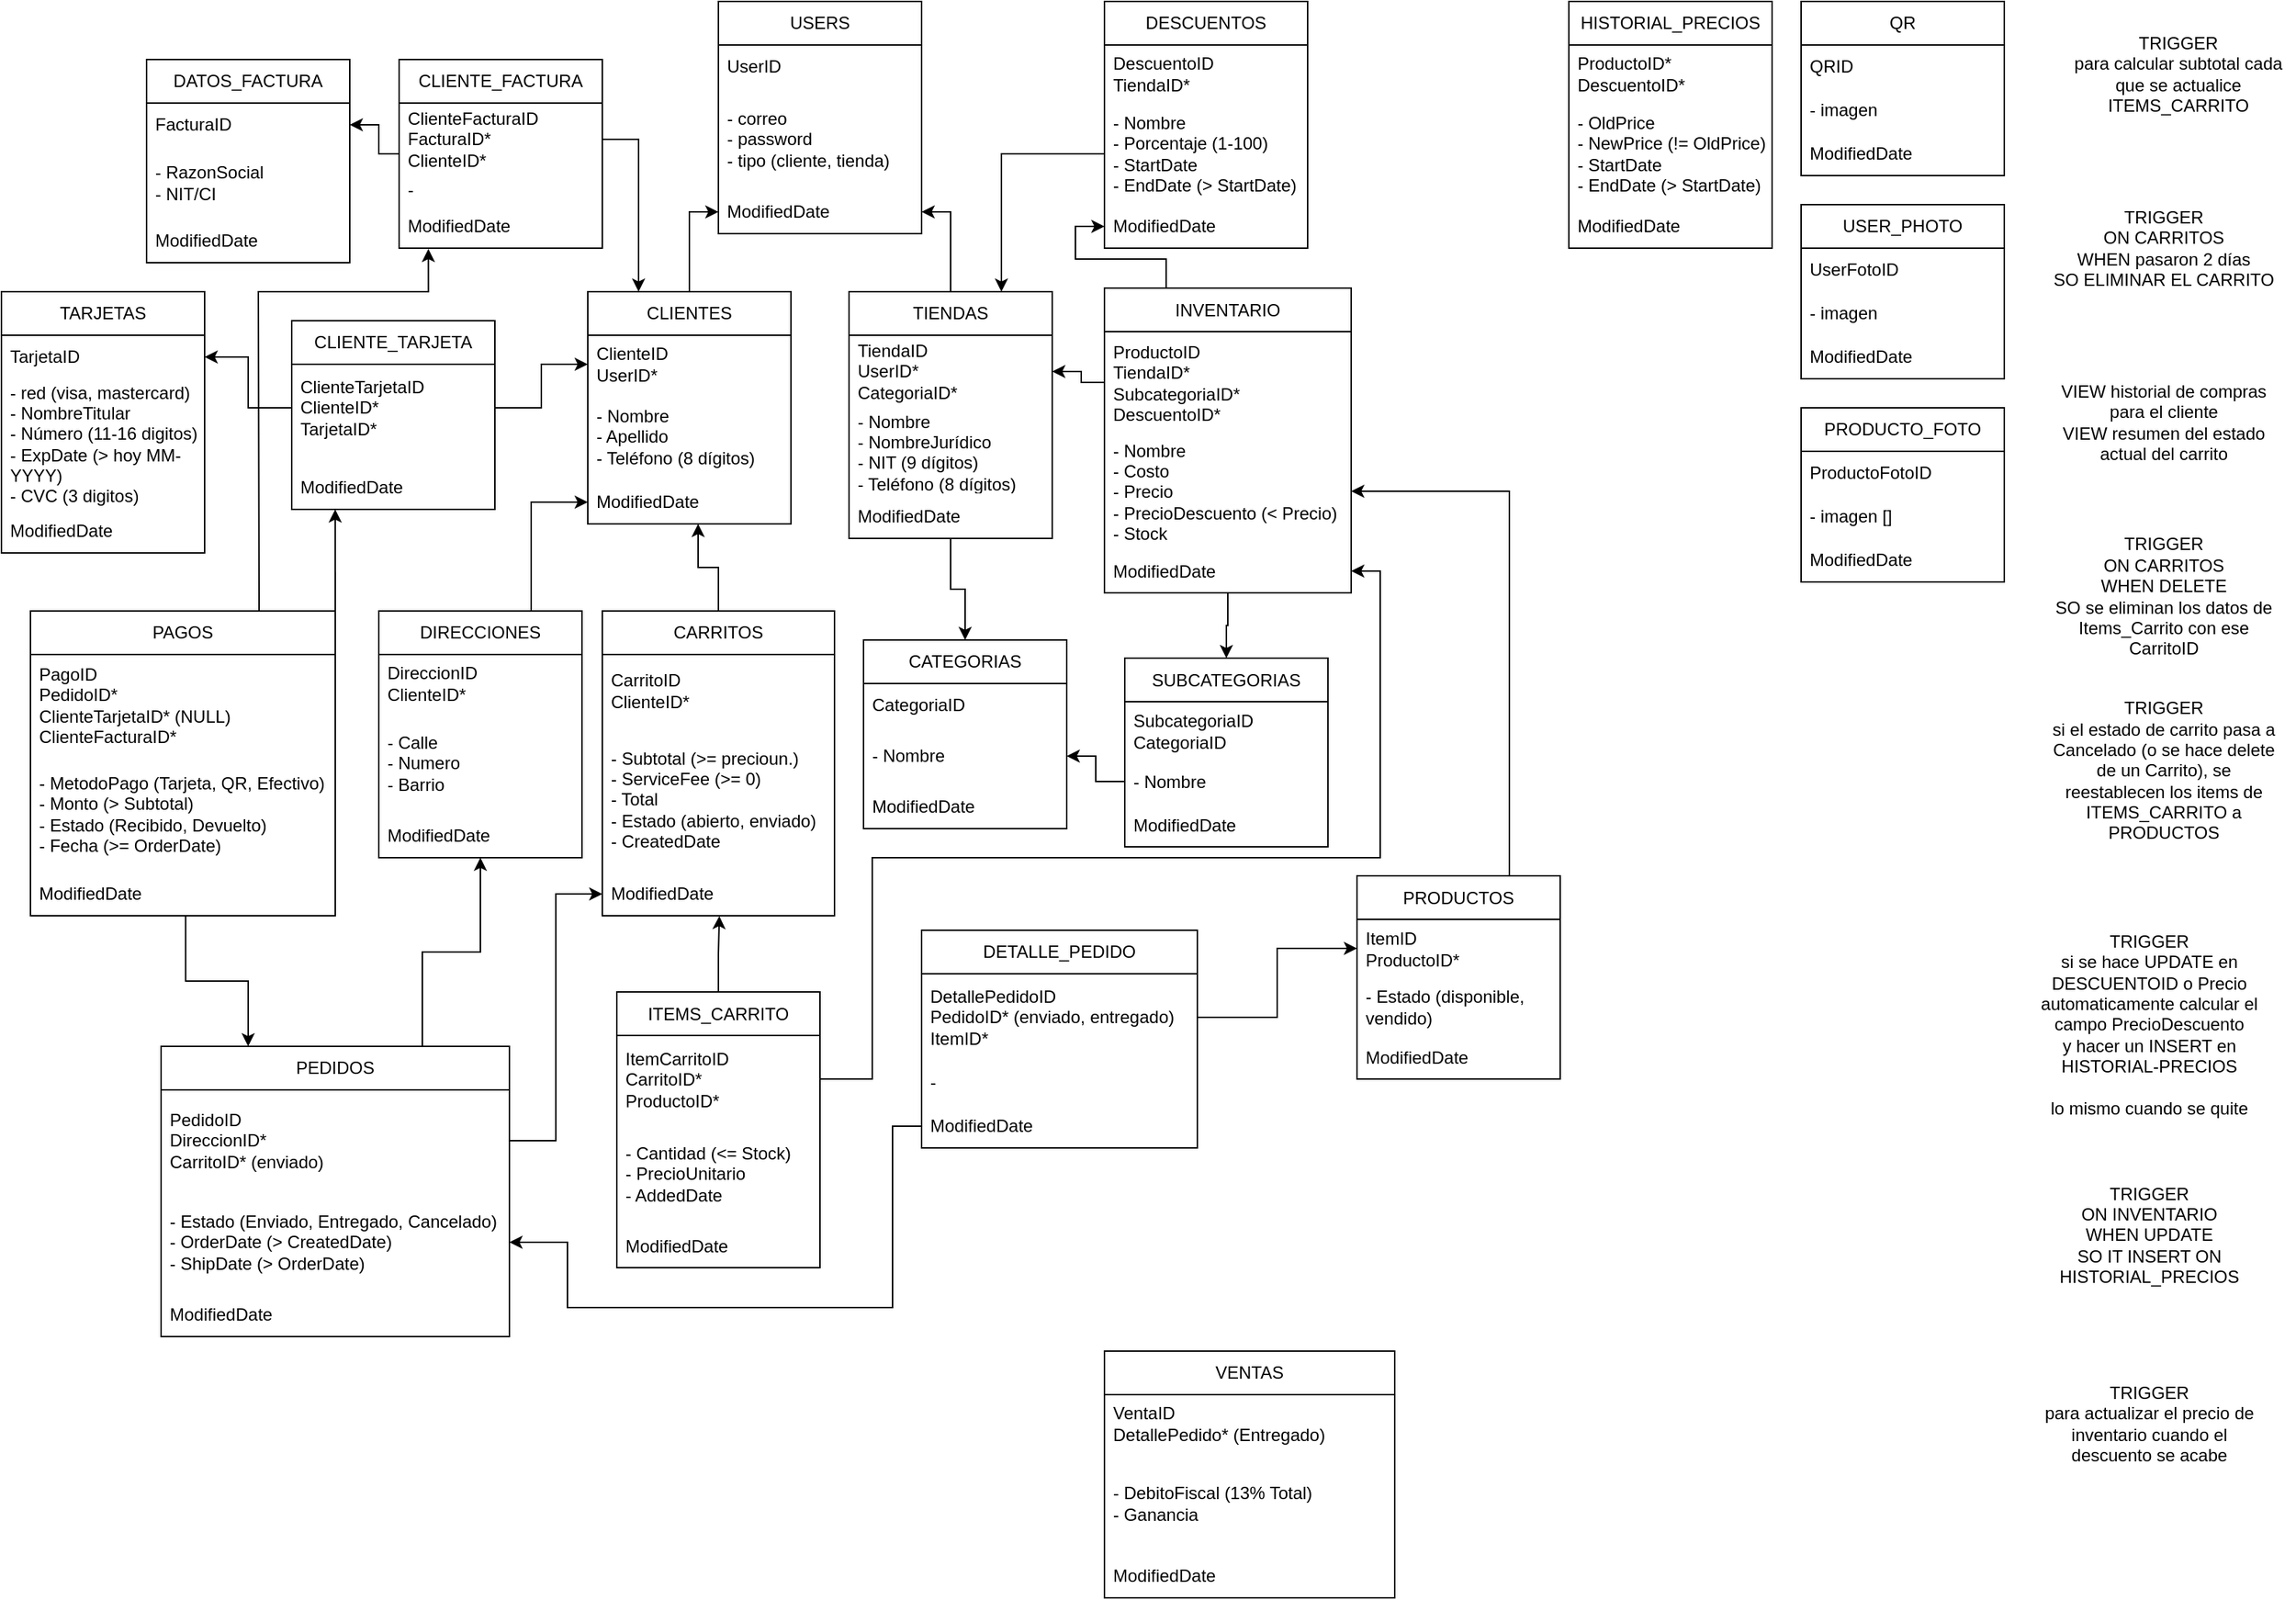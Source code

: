 <mxfile version="27.0.1">
  <diagram name="Página-1" id="hhXUBjvEA1saj-bFfxYB">
    <mxGraphModel dx="2108" dy="608" grid="1" gridSize="10" guides="1" tooltips="1" connect="1" arrows="1" fold="1" page="1" pageScale="1" pageWidth="827" pageHeight="1169" math="0" shadow="0">
      <root>
        <mxCell id="0" />
        <mxCell id="1" parent="0" />
        <mxCell id="kQkwkTC2QuK1zwayhP6F-3" value="USERS" style="swimlane;fontStyle=0;childLayout=stackLayout;horizontal=1;startSize=30;horizontalStack=0;resizeParent=1;resizeParentMax=0;resizeLast=0;collapsible=1;marginBottom=0;whiteSpace=wrap;html=1;" parent="1" vertex="1">
          <mxGeometry x="-306" y="40" width="140" height="160" as="geometry" />
        </mxCell>
        <mxCell id="kQkwkTC2QuK1zwayhP6F-4" value="UserID" style="text;strokeColor=none;fillColor=none;align=left;verticalAlign=middle;spacingLeft=4;spacingRight=4;overflow=hidden;points=[[0,0.5],[1,0.5]];portConstraint=eastwest;rotatable=0;whiteSpace=wrap;html=1;" parent="kQkwkTC2QuK1zwayhP6F-3" vertex="1">
          <mxGeometry y="30" width="140" height="30" as="geometry" />
        </mxCell>
        <mxCell id="kQkwkTC2QuK1zwayhP6F-5" value="- correo&lt;div&gt;- password&lt;/div&gt;&lt;div&gt;- tipo (cliente, tienda)&lt;/div&gt;" style="text;strokeColor=none;fillColor=none;align=left;verticalAlign=middle;spacingLeft=4;spacingRight=4;overflow=hidden;points=[[0,0.5],[1,0.5]];portConstraint=eastwest;rotatable=0;whiteSpace=wrap;html=1;" parent="kQkwkTC2QuK1zwayhP6F-3" vertex="1">
          <mxGeometry y="60" width="140" height="70" as="geometry" />
        </mxCell>
        <mxCell id="kQkwkTC2QuK1zwayhP6F-6" value="ModifiedDate" style="text;strokeColor=none;fillColor=none;align=left;verticalAlign=middle;spacingLeft=4;spacingRight=4;overflow=hidden;points=[[0,0.5],[1,0.5]];portConstraint=eastwest;rotatable=0;whiteSpace=wrap;html=1;" parent="kQkwkTC2QuK1zwayhP6F-3" vertex="1">
          <mxGeometry y="130" width="140" height="30" as="geometry" />
        </mxCell>
        <mxCell id="kQkwkTC2QuK1zwayhP6F-27" style="edgeStyle=orthogonalEdgeStyle;rounded=0;orthogonalLoop=1;jettySize=auto;html=1;exitX=0.5;exitY=0;exitDx=0;exitDy=0;entryX=0;entryY=0.5;entryDx=0;entryDy=0;" parent="1" source="kQkwkTC2QuK1zwayhP6F-7" target="kQkwkTC2QuK1zwayhP6F-6" edge="1">
          <mxGeometry relative="1" as="geometry" />
        </mxCell>
        <mxCell id="kQkwkTC2QuK1zwayhP6F-7" value="CLIENTES" style="swimlane;fontStyle=0;childLayout=stackLayout;horizontal=1;startSize=30;horizontalStack=0;resizeParent=1;resizeParentMax=0;resizeLast=0;collapsible=1;marginBottom=0;whiteSpace=wrap;html=1;" parent="1" vertex="1">
          <mxGeometry x="-396" y="240" width="140" height="160" as="geometry" />
        </mxCell>
        <mxCell id="kQkwkTC2QuK1zwayhP6F-8" value="ClienteID&lt;div&gt;UserID*&lt;/div&gt;" style="text;strokeColor=none;fillColor=none;align=left;verticalAlign=middle;spacingLeft=4;spacingRight=4;overflow=hidden;points=[[0,0.5],[1,0.5]];portConstraint=eastwest;rotatable=0;whiteSpace=wrap;html=1;" parent="kQkwkTC2QuK1zwayhP6F-7" vertex="1">
          <mxGeometry y="30" width="140" height="40" as="geometry" />
        </mxCell>
        <mxCell id="kQkwkTC2QuK1zwayhP6F-9" value="- Nombre&lt;div&gt;- Apellido&lt;/div&gt;&lt;div&gt;- Teléfono (8 dígitos)&lt;/div&gt;" style="text;strokeColor=none;fillColor=none;align=left;verticalAlign=middle;spacingLeft=4;spacingRight=4;overflow=hidden;points=[[0,0.5],[1,0.5]];portConstraint=eastwest;rotatable=0;whiteSpace=wrap;html=1;" parent="kQkwkTC2QuK1zwayhP6F-7" vertex="1">
          <mxGeometry y="70" width="140" height="60" as="geometry" />
        </mxCell>
        <mxCell id="kQkwkTC2QuK1zwayhP6F-10" value="ModifiedDate" style="text;strokeColor=none;fillColor=none;align=left;verticalAlign=middle;spacingLeft=4;spacingRight=4;overflow=hidden;points=[[0,0.5],[1,0.5]];portConstraint=eastwest;rotatable=0;whiteSpace=wrap;html=1;" parent="kQkwkTC2QuK1zwayhP6F-7" vertex="1">
          <mxGeometry y="130" width="140" height="30" as="geometry" />
        </mxCell>
        <mxCell id="kQkwkTC2QuK1zwayhP6F-28" style="edgeStyle=orthogonalEdgeStyle;rounded=0;orthogonalLoop=1;jettySize=auto;html=1;exitX=0.5;exitY=0;exitDx=0;exitDy=0;entryX=1;entryY=0.5;entryDx=0;entryDy=0;" parent="1" source="kQkwkTC2QuK1zwayhP6F-11" target="kQkwkTC2QuK1zwayhP6F-6" edge="1">
          <mxGeometry relative="1" as="geometry" />
        </mxCell>
        <mxCell id="kQkwkTC2QuK1zwayhP6F-202" style="edgeStyle=orthogonalEdgeStyle;rounded=0;orthogonalLoop=1;jettySize=auto;html=1;exitX=0.5;exitY=1;exitDx=0;exitDy=0;entryX=0.5;entryY=0;entryDx=0;entryDy=0;" parent="1" source="kQkwkTC2QuK1zwayhP6F-11" target="kQkwkTC2QuK1zwayhP6F-63" edge="1">
          <mxGeometry relative="1" as="geometry" />
        </mxCell>
        <mxCell id="kQkwkTC2QuK1zwayhP6F-11" value="TIENDAS" style="swimlane;fontStyle=0;childLayout=stackLayout;horizontal=1;startSize=30;horizontalStack=0;resizeParent=1;resizeParentMax=0;resizeLast=0;collapsible=1;marginBottom=0;whiteSpace=wrap;html=1;" parent="1" vertex="1">
          <mxGeometry x="-216" y="240" width="140" height="170" as="geometry" />
        </mxCell>
        <mxCell id="kQkwkTC2QuK1zwayhP6F-12" value="TiendaID&lt;div&gt;UserID*&lt;/div&gt;&lt;div&gt;CategoriaID*&lt;/div&gt;" style="text;strokeColor=none;fillColor=none;align=left;verticalAlign=middle;spacingLeft=4;spacingRight=4;overflow=hidden;points=[[0,0.5],[1,0.5]];portConstraint=eastwest;rotatable=0;whiteSpace=wrap;html=1;" parent="kQkwkTC2QuK1zwayhP6F-11" vertex="1">
          <mxGeometry y="30" width="140" height="50" as="geometry" />
        </mxCell>
        <mxCell id="kQkwkTC2QuK1zwayhP6F-13" value="- Nombre&lt;div&gt;- NombreJurídico&lt;/div&gt;&lt;div&gt;- NIT (9 dígitos)&lt;/div&gt;&lt;div&gt;- Teléfono (8 dígitos)&lt;/div&gt;" style="text;strokeColor=none;fillColor=none;align=left;verticalAlign=middle;spacingLeft=4;spacingRight=4;overflow=hidden;points=[[0,0.5],[1,0.5]];portConstraint=eastwest;rotatable=0;whiteSpace=wrap;html=1;" parent="kQkwkTC2QuK1zwayhP6F-11" vertex="1">
          <mxGeometry y="80" width="140" height="60" as="geometry" />
        </mxCell>
        <mxCell id="kQkwkTC2QuK1zwayhP6F-14" value="ModifiedDate" style="text;strokeColor=none;fillColor=none;align=left;verticalAlign=middle;spacingLeft=4;spacingRight=4;overflow=hidden;points=[[0,0.5],[1,0.5]];portConstraint=eastwest;rotatable=0;whiteSpace=wrap;html=1;" parent="kQkwkTC2QuK1zwayhP6F-11" vertex="1">
          <mxGeometry y="140" width="140" height="30" as="geometry" />
        </mxCell>
        <mxCell id="kQkwkTC2QuK1zwayhP6F-19" value="CLIENTE_TARJETA" style="swimlane;fontStyle=0;childLayout=stackLayout;horizontal=1;startSize=30;horizontalStack=0;resizeParent=1;resizeParentMax=0;resizeLast=0;collapsible=1;marginBottom=0;whiteSpace=wrap;html=1;" parent="1" vertex="1">
          <mxGeometry x="-600" y="260" width="140" height="130" as="geometry" />
        </mxCell>
        <mxCell id="kQkwkTC2QuK1zwayhP6F-20" value="&lt;div&gt;ClienteTarjetaID&lt;/div&gt;ClienteID*&lt;div&gt;TarjetaID*&lt;/div&gt;" style="text;strokeColor=none;fillColor=none;align=left;verticalAlign=middle;spacingLeft=4;spacingRight=4;overflow=hidden;points=[[0,0.5],[1,0.5]];portConstraint=eastwest;rotatable=0;whiteSpace=wrap;html=1;" parent="kQkwkTC2QuK1zwayhP6F-19" vertex="1">
          <mxGeometry y="30" width="140" height="60" as="geometry" />
        </mxCell>
        <mxCell id="kQkwkTC2QuK1zwayhP6F-21" value="-" style="text;strokeColor=none;fillColor=none;align=left;verticalAlign=middle;spacingLeft=4;spacingRight=4;overflow=hidden;points=[[0,0.5],[1,0.5]];portConstraint=eastwest;rotatable=0;whiteSpace=wrap;html=1;" parent="kQkwkTC2QuK1zwayhP6F-19" vertex="1">
          <mxGeometry y="90" width="140" height="10" as="geometry" />
        </mxCell>
        <mxCell id="kQkwkTC2QuK1zwayhP6F-22" value="ModifiedDate" style="text;strokeColor=none;fillColor=none;align=left;verticalAlign=middle;spacingLeft=4;spacingRight=4;overflow=hidden;points=[[0,0.5],[1,0.5]];portConstraint=eastwest;rotatable=0;whiteSpace=wrap;html=1;" parent="kQkwkTC2QuK1zwayhP6F-19" vertex="1">
          <mxGeometry y="100" width="140" height="30" as="geometry" />
        </mxCell>
        <mxCell id="kQkwkTC2QuK1zwayhP6F-23" value="TARJETAS" style="swimlane;fontStyle=0;childLayout=stackLayout;horizontal=1;startSize=30;horizontalStack=0;resizeParent=1;resizeParentMax=0;resizeLast=0;collapsible=1;marginBottom=0;whiteSpace=wrap;html=1;" parent="1" vertex="1">
          <mxGeometry x="-800" y="240" width="140" height="180" as="geometry" />
        </mxCell>
        <mxCell id="kQkwkTC2QuK1zwayhP6F-24" value="TarjetaID" style="text;strokeColor=none;fillColor=none;align=left;verticalAlign=middle;spacingLeft=4;spacingRight=4;overflow=hidden;points=[[0,0.5],[1,0.5]];portConstraint=eastwest;rotatable=0;whiteSpace=wrap;html=1;" parent="kQkwkTC2QuK1zwayhP6F-23" vertex="1">
          <mxGeometry y="30" width="140" height="30" as="geometry" />
        </mxCell>
        <mxCell id="kQkwkTC2QuK1zwayhP6F-25" value="- red (visa, mastercard)&lt;div&gt;&lt;span style=&quot;background-color: transparent; color: light-dark(rgb(0, 0, 0), rgb(255, 255, 255));&quot;&gt;- NombreTitular&lt;/span&gt;&lt;/div&gt;&lt;div&gt;&lt;span style=&quot;background-color: transparent; color: light-dark(rgb(0, 0, 0), rgb(255, 255, 255));&quot;&gt;- Número (11-16 digitos)&lt;/span&gt;&lt;/div&gt;&lt;div&gt;- ExpDate (&amp;gt; hoy MM-YYYY)&lt;/div&gt;&lt;div&gt;- CVC (3 digitos)&lt;/div&gt;" style="text;strokeColor=none;fillColor=none;align=left;verticalAlign=middle;spacingLeft=4;spacingRight=4;overflow=hidden;points=[[0,0.5],[1,0.5]];portConstraint=eastwest;rotatable=0;whiteSpace=wrap;html=1;" parent="kQkwkTC2QuK1zwayhP6F-23" vertex="1">
          <mxGeometry y="60" width="140" height="90" as="geometry" />
        </mxCell>
        <mxCell id="kQkwkTC2QuK1zwayhP6F-26" value="ModifiedDate" style="text;strokeColor=none;fillColor=none;align=left;verticalAlign=middle;spacingLeft=4;spacingRight=4;overflow=hidden;points=[[0,0.5],[1,0.5]];portConstraint=eastwest;rotatable=0;whiteSpace=wrap;html=1;" parent="kQkwkTC2QuK1zwayhP6F-23" vertex="1">
          <mxGeometry y="150" width="140" height="30" as="geometry" />
        </mxCell>
        <mxCell id="kQkwkTC2QuK1zwayhP6F-46" value="CLIENTE_FACTURA" style="swimlane;fontStyle=0;childLayout=stackLayout;horizontal=1;startSize=30;horizontalStack=0;resizeParent=1;resizeParentMax=0;resizeLast=0;collapsible=1;marginBottom=0;whiteSpace=wrap;html=1;" parent="1" vertex="1">
          <mxGeometry x="-526" y="80" width="140" height="130" as="geometry" />
        </mxCell>
        <mxCell id="kQkwkTC2QuK1zwayhP6F-47" value="&lt;div&gt;ClienteFacturaID&lt;/div&gt;FacturaID*&lt;div&gt;ClienteID*&lt;/div&gt;" style="text;strokeColor=none;fillColor=none;align=left;verticalAlign=middle;spacingLeft=4;spacingRight=4;overflow=hidden;points=[[0,0.5],[1,0.5]];portConstraint=eastwest;rotatable=0;whiteSpace=wrap;html=1;" parent="kQkwkTC2QuK1zwayhP6F-46" vertex="1">
          <mxGeometry y="30" width="140" height="50" as="geometry" />
        </mxCell>
        <mxCell id="kQkwkTC2QuK1zwayhP6F-48" value="&lt;div&gt;-&lt;/div&gt;" style="text;strokeColor=none;fillColor=none;align=left;verticalAlign=middle;spacingLeft=4;spacingRight=4;overflow=hidden;points=[[0,0.5],[1,0.5]];portConstraint=eastwest;rotatable=0;whiteSpace=wrap;html=1;" parent="kQkwkTC2QuK1zwayhP6F-46" vertex="1">
          <mxGeometry y="80" width="140" height="20" as="geometry" />
        </mxCell>
        <mxCell id="kQkwkTC2QuK1zwayhP6F-49" value="ModifiedDate" style="text;strokeColor=none;fillColor=none;align=left;verticalAlign=middle;spacingLeft=4;spacingRight=4;overflow=hidden;points=[[0,0.5],[1,0.5]];portConstraint=eastwest;rotatable=0;whiteSpace=wrap;html=1;" parent="kQkwkTC2QuK1zwayhP6F-46" vertex="1">
          <mxGeometry y="100" width="140" height="30" as="geometry" />
        </mxCell>
        <mxCell id="kQkwkTC2QuK1zwayhP6F-192" style="edgeStyle=orthogonalEdgeStyle;rounded=0;orthogonalLoop=1;jettySize=auto;html=1;exitX=0.75;exitY=0;exitDx=0;exitDy=0;" parent="1" source="kQkwkTC2QuK1zwayhP6F-51" target="kQkwkTC2QuK1zwayhP6F-57" edge="1">
          <mxGeometry relative="1" as="geometry" />
        </mxCell>
        <mxCell id="kQkwkTC2QuK1zwayhP6F-51" value="PRODUCTOS" style="swimlane;fontStyle=0;childLayout=stackLayout;horizontal=1;startSize=30;horizontalStack=0;resizeParent=1;resizeParentMax=0;resizeLast=0;collapsible=1;marginBottom=0;whiteSpace=wrap;html=1;" parent="1" vertex="1">
          <mxGeometry x="134" y="642.5" width="140" height="140" as="geometry" />
        </mxCell>
        <mxCell id="kQkwkTC2QuK1zwayhP6F-52" value="ItemID&lt;div&gt;ProductoID*&lt;/div&gt;" style="text;strokeColor=none;fillColor=none;align=left;verticalAlign=middle;spacingLeft=4;spacingRight=4;overflow=hidden;points=[[0,0.5],[1,0.5]];portConstraint=eastwest;rotatable=0;whiteSpace=wrap;html=1;" parent="kQkwkTC2QuK1zwayhP6F-51" vertex="1">
          <mxGeometry y="30" width="140" height="40" as="geometry" />
        </mxCell>
        <mxCell id="kQkwkTC2QuK1zwayhP6F-53" value="- Estado (disponible, vendido)" style="text;strokeColor=none;fillColor=none;align=left;verticalAlign=middle;spacingLeft=4;spacingRight=4;overflow=hidden;points=[[0,0.5],[1,0.5]];portConstraint=eastwest;rotatable=0;whiteSpace=wrap;html=1;" parent="kQkwkTC2QuK1zwayhP6F-51" vertex="1">
          <mxGeometry y="70" width="140" height="40" as="geometry" />
        </mxCell>
        <mxCell id="kQkwkTC2QuK1zwayhP6F-54" value="ModifiedDate" style="text;strokeColor=none;fillColor=none;align=left;verticalAlign=middle;spacingLeft=4;spacingRight=4;overflow=hidden;points=[[0,0.5],[1,0.5]];portConstraint=eastwest;rotatable=0;whiteSpace=wrap;html=1;" parent="kQkwkTC2QuK1zwayhP6F-51" vertex="1">
          <mxGeometry y="110" width="140" height="30" as="geometry" />
        </mxCell>
        <mxCell id="kQkwkTC2QuK1zwayhP6F-87" style="edgeStyle=orthogonalEdgeStyle;rounded=0;orthogonalLoop=1;jettySize=auto;html=1;exitX=0.25;exitY=0;exitDx=0;exitDy=0;entryX=0;entryY=0.5;entryDx=0;entryDy=0;" parent="1" source="kQkwkTC2QuK1zwayhP6F-55" target="kQkwkTC2QuK1zwayhP6F-78" edge="1">
          <mxGeometry relative="1" as="geometry" />
        </mxCell>
        <mxCell id="kQkwkTC2QuK1zwayhP6F-203" style="edgeStyle=orthogonalEdgeStyle;rounded=0;orthogonalLoop=1;jettySize=auto;html=1;exitX=0.5;exitY=1;exitDx=0;exitDy=0;entryX=0.5;entryY=0;entryDx=0;entryDy=0;" parent="1" source="kQkwkTC2QuK1zwayhP6F-55" target="kQkwkTC2QuK1zwayhP6F-59" edge="1">
          <mxGeometry relative="1" as="geometry" />
        </mxCell>
        <mxCell id="kQkwkTC2QuK1zwayhP6F-55" value="INVENTARIO" style="swimlane;fontStyle=0;childLayout=stackLayout;horizontal=1;startSize=30;horizontalStack=0;resizeParent=1;resizeParentMax=0;resizeLast=0;collapsible=1;marginBottom=0;whiteSpace=wrap;html=1;" parent="1" vertex="1">
          <mxGeometry x="-40" y="237.5" width="170" height="210" as="geometry" />
        </mxCell>
        <mxCell id="kQkwkTC2QuK1zwayhP6F-56" value="ProductoID&lt;div&gt;TiendaID*&lt;/div&gt;&lt;div&gt;SubcategoriaID*&lt;/div&gt;&lt;div&gt;DescuentoID*&lt;/div&gt;" style="text;strokeColor=none;fillColor=none;align=left;verticalAlign=middle;spacingLeft=4;spacingRight=4;overflow=hidden;points=[[0,0.5],[1,0.5]];portConstraint=eastwest;rotatable=0;whiteSpace=wrap;html=1;" parent="kQkwkTC2QuK1zwayhP6F-55" vertex="1">
          <mxGeometry y="30" width="170" height="70" as="geometry" />
        </mxCell>
        <mxCell id="kQkwkTC2QuK1zwayhP6F-57" value="- Nombre&lt;div&gt;- Costo&lt;br&gt;&lt;div&gt;- Precio&lt;/div&gt;&lt;div&gt;- PrecioDescuento (&amp;lt; Precio)&lt;/div&gt;&lt;div&gt;- Stock&lt;/div&gt;&lt;/div&gt;" style="text;strokeColor=none;fillColor=none;align=left;verticalAlign=middle;spacingLeft=4;spacingRight=4;overflow=hidden;points=[[0,0.5],[1,0.5]];portConstraint=eastwest;rotatable=0;whiteSpace=wrap;html=1;" parent="kQkwkTC2QuK1zwayhP6F-55" vertex="1">
          <mxGeometry y="100" width="170" height="80" as="geometry" />
        </mxCell>
        <mxCell id="kQkwkTC2QuK1zwayhP6F-58" value="ModifiedDate" style="text;strokeColor=none;fillColor=none;align=left;verticalAlign=middle;spacingLeft=4;spacingRight=4;overflow=hidden;points=[[0,0.5],[1,0.5]];portConstraint=eastwest;rotatable=0;whiteSpace=wrap;html=1;" parent="kQkwkTC2QuK1zwayhP6F-55" vertex="1">
          <mxGeometry y="180" width="170" height="30" as="geometry" />
        </mxCell>
        <mxCell id="kQkwkTC2QuK1zwayhP6F-59" value="SUBCATEGORIAS" style="swimlane;fontStyle=0;childLayout=stackLayout;horizontal=1;startSize=30;horizontalStack=0;resizeParent=1;resizeParentMax=0;resizeLast=0;collapsible=1;marginBottom=0;whiteSpace=wrap;html=1;" parent="1" vertex="1">
          <mxGeometry x="-26" y="492.5" width="140" height="130" as="geometry" />
        </mxCell>
        <mxCell id="kQkwkTC2QuK1zwayhP6F-60" value="SubcategoriaID&lt;div&gt;CategoriaID&lt;/div&gt;" style="text;strokeColor=none;fillColor=none;align=left;verticalAlign=middle;spacingLeft=4;spacingRight=4;overflow=hidden;points=[[0,0.5],[1,0.5]];portConstraint=eastwest;rotatable=0;whiteSpace=wrap;html=1;" parent="kQkwkTC2QuK1zwayhP6F-59" vertex="1">
          <mxGeometry y="30" width="140" height="40" as="geometry" />
        </mxCell>
        <mxCell id="kQkwkTC2QuK1zwayhP6F-61" value="- Nombre" style="text;strokeColor=none;fillColor=none;align=left;verticalAlign=middle;spacingLeft=4;spacingRight=4;overflow=hidden;points=[[0,0.5],[1,0.5]];portConstraint=eastwest;rotatable=0;whiteSpace=wrap;html=1;" parent="kQkwkTC2QuK1zwayhP6F-59" vertex="1">
          <mxGeometry y="70" width="140" height="30" as="geometry" />
        </mxCell>
        <mxCell id="kQkwkTC2QuK1zwayhP6F-62" value="ModifiedDate" style="text;strokeColor=none;fillColor=none;align=left;verticalAlign=middle;spacingLeft=4;spacingRight=4;overflow=hidden;points=[[0,0.5],[1,0.5]];portConstraint=eastwest;rotatable=0;whiteSpace=wrap;html=1;" parent="kQkwkTC2QuK1zwayhP6F-59" vertex="1">
          <mxGeometry y="100" width="140" height="30" as="geometry" />
        </mxCell>
        <mxCell id="kQkwkTC2QuK1zwayhP6F-63" value="CATEGORIAS" style="swimlane;fontStyle=0;childLayout=stackLayout;horizontal=1;startSize=30;horizontalStack=0;resizeParent=1;resizeParentMax=0;resizeLast=0;collapsible=1;marginBottom=0;whiteSpace=wrap;html=1;" parent="1" vertex="1">
          <mxGeometry x="-206" y="480" width="140" height="130" as="geometry" />
        </mxCell>
        <mxCell id="kQkwkTC2QuK1zwayhP6F-64" value="CategoriaID" style="text;strokeColor=none;fillColor=none;align=left;verticalAlign=middle;spacingLeft=4;spacingRight=4;overflow=hidden;points=[[0,0.5],[1,0.5]];portConstraint=eastwest;rotatable=0;whiteSpace=wrap;html=1;" parent="kQkwkTC2QuK1zwayhP6F-63" vertex="1">
          <mxGeometry y="30" width="140" height="30" as="geometry" />
        </mxCell>
        <mxCell id="kQkwkTC2QuK1zwayhP6F-65" value="- Nombre" style="text;strokeColor=none;fillColor=none;align=left;verticalAlign=middle;spacingLeft=4;spacingRight=4;overflow=hidden;points=[[0,0.5],[1,0.5]];portConstraint=eastwest;rotatable=0;whiteSpace=wrap;html=1;" parent="kQkwkTC2QuK1zwayhP6F-63" vertex="1">
          <mxGeometry y="60" width="140" height="40" as="geometry" />
        </mxCell>
        <mxCell id="kQkwkTC2QuK1zwayhP6F-66" value="ModifiedDate" style="text;strokeColor=none;fillColor=none;align=left;verticalAlign=middle;spacingLeft=4;spacingRight=4;overflow=hidden;points=[[0,0.5],[1,0.5]];portConstraint=eastwest;rotatable=0;whiteSpace=wrap;html=1;" parent="kQkwkTC2QuK1zwayhP6F-63" vertex="1">
          <mxGeometry y="100" width="140" height="30" as="geometry" />
        </mxCell>
        <mxCell id="kQkwkTC2QuK1zwayhP6F-71" value="HISTORIAL_PRECIOS" style="swimlane;fontStyle=0;childLayout=stackLayout;horizontal=1;startSize=30;horizontalStack=0;resizeParent=1;resizeParentMax=0;resizeLast=0;collapsible=1;marginBottom=0;whiteSpace=wrap;html=1;" parent="1" vertex="1">
          <mxGeometry x="280" y="40" width="140" height="170" as="geometry" />
        </mxCell>
        <mxCell id="kQkwkTC2QuK1zwayhP6F-72" value="ProductoID*&lt;div&gt;DescuentoID*&lt;/div&gt;" style="text;strokeColor=none;fillColor=none;align=left;verticalAlign=middle;spacingLeft=4;spacingRight=4;overflow=hidden;points=[[0,0.5],[1,0.5]];portConstraint=eastwest;rotatable=0;whiteSpace=wrap;html=1;" parent="kQkwkTC2QuK1zwayhP6F-71" vertex="1">
          <mxGeometry y="30" width="140" height="40" as="geometry" />
        </mxCell>
        <mxCell id="kQkwkTC2QuK1zwayhP6F-73" value="- OldPrice&lt;div&gt;- NewPrice (!= OldPrice)&lt;br&gt;&lt;div&gt;- StartDate&lt;/div&gt;&lt;div&gt;- EndDate (&amp;gt; StartDate)&lt;/div&gt;&lt;/div&gt;" style="text;strokeColor=none;fillColor=none;align=left;verticalAlign=middle;spacingLeft=4;spacingRight=4;overflow=hidden;points=[[0,0.5],[1,0.5]];portConstraint=eastwest;rotatable=0;whiteSpace=wrap;html=1;" parent="kQkwkTC2QuK1zwayhP6F-71" vertex="1">
          <mxGeometry y="70" width="140" height="70" as="geometry" />
        </mxCell>
        <mxCell id="kQkwkTC2QuK1zwayhP6F-74" value="ModifiedDate" style="text;strokeColor=none;fillColor=none;align=left;verticalAlign=middle;spacingLeft=4;spacingRight=4;overflow=hidden;points=[[0,0.5],[1,0.5]];portConstraint=eastwest;rotatable=0;whiteSpace=wrap;html=1;" parent="kQkwkTC2QuK1zwayhP6F-71" vertex="1">
          <mxGeometry y="140" width="140" height="30" as="geometry" />
        </mxCell>
        <mxCell id="kQkwkTC2QuK1zwayhP6F-75" value="DESCUENTOS" style="swimlane;fontStyle=0;childLayout=stackLayout;horizontal=1;startSize=30;horizontalStack=0;resizeParent=1;resizeParentMax=0;resizeLast=0;collapsible=1;marginBottom=0;whiteSpace=wrap;html=1;" parent="1" vertex="1">
          <mxGeometry x="-40" y="40" width="140" height="170" as="geometry" />
        </mxCell>
        <mxCell id="kQkwkTC2QuK1zwayhP6F-76" value="DescuentoID&lt;div&gt;TiendaID*&lt;/div&gt;" style="text;strokeColor=none;fillColor=none;align=left;verticalAlign=middle;spacingLeft=4;spacingRight=4;overflow=hidden;points=[[0,0.5],[1,0.5]];portConstraint=eastwest;rotatable=0;whiteSpace=wrap;html=1;" parent="kQkwkTC2QuK1zwayhP6F-75" vertex="1">
          <mxGeometry y="30" width="140" height="40" as="geometry" />
        </mxCell>
        <mxCell id="kQkwkTC2QuK1zwayhP6F-77" value="- Nombre&lt;div&gt;- Porcentaje (1-100)&lt;br&gt;&lt;div&gt;- StartDate&lt;/div&gt;&lt;div&gt;- EndDate (&amp;gt; StartDate)&lt;/div&gt;&lt;/div&gt;" style="text;strokeColor=none;fillColor=none;align=left;verticalAlign=middle;spacingLeft=4;spacingRight=4;overflow=hidden;points=[[0,0.5],[1,0.5]];portConstraint=eastwest;rotatable=0;whiteSpace=wrap;html=1;" parent="kQkwkTC2QuK1zwayhP6F-75" vertex="1">
          <mxGeometry y="70" width="140" height="70" as="geometry" />
        </mxCell>
        <mxCell id="kQkwkTC2QuK1zwayhP6F-78" value="ModifiedDate" style="text;strokeColor=none;fillColor=none;align=left;verticalAlign=middle;spacingLeft=4;spacingRight=4;overflow=hidden;points=[[0,0.5],[1,0.5]];portConstraint=eastwest;rotatable=0;whiteSpace=wrap;html=1;" parent="kQkwkTC2QuK1zwayhP6F-75" vertex="1">
          <mxGeometry y="140" width="140" height="30" as="geometry" />
        </mxCell>
        <mxCell id="kQkwkTC2QuK1zwayhP6F-79" value="TRIGGER&lt;div&gt;ON INVENTARIO&lt;/div&gt;&lt;div&gt;WHEN UPDATE&lt;/div&gt;&lt;div&gt;SO IT INSERT ON HISTORIAL_PRECIOS&lt;/div&gt;" style="text;html=1;align=center;verticalAlign=middle;whiteSpace=wrap;rounded=0;" parent="1" vertex="1">
          <mxGeometry x="600" y="840" width="160" height="100" as="geometry" />
        </mxCell>
        <mxCell id="kQkwkTC2QuK1zwayhP6F-82" value="TRIGGER&lt;div&gt;ON CARRITOS&lt;/div&gt;&lt;div&gt;WHEN pasaron 2 días&lt;/div&gt;&lt;div&gt;SO ELIMINAR EL CARRITO&lt;/div&gt;" style="text;html=1;align=center;verticalAlign=middle;whiteSpace=wrap;rounded=0;" parent="1" vertex="1">
          <mxGeometry x="610" y="160" width="160" height="100" as="geometry" />
        </mxCell>
        <mxCell id="kQkwkTC2QuK1zwayhP6F-92" value="VIEW historial de compras para el cliente&lt;div&gt;VIEW resumen del estado actual del carrito&lt;/div&gt;" style="text;html=1;align=center;verticalAlign=middle;whiteSpace=wrap;rounded=0;" parent="1" vertex="1">
          <mxGeometry x="610" y="280" width="160" height="100" as="geometry" />
        </mxCell>
        <mxCell id="kQkwkTC2QuK1zwayhP6F-93" value="TRIGGER&lt;div&gt;para actualizar el precio de inventario cuando el descuento se acabe&lt;/div&gt;" style="text;html=1;align=center;verticalAlign=middle;whiteSpace=wrap;rounded=0;" parent="1" vertex="1">
          <mxGeometry x="600" y="970" width="160" height="100" as="geometry" />
        </mxCell>
        <mxCell id="kQkwkTC2QuK1zwayhP6F-98" value="TRIGGER&lt;div&gt;para calcular subtotal cada que se actualice ITEMS_CARRITO&lt;/div&gt;" style="text;html=1;align=center;verticalAlign=middle;whiteSpace=wrap;rounded=0;" parent="1" vertex="1">
          <mxGeometry x="620" y="40" width="160" height="100" as="geometry" />
        </mxCell>
        <mxCell id="kQkwkTC2QuK1zwayhP6F-99" value="TRIGGER&lt;div&gt;si el estado de carrito pasa a Cancelado (o se hace delete de un Carrito), se reestablecen los items de ITEMS_CARRITO a PRODUCTOS&lt;/div&gt;" style="text;html=1;align=center;verticalAlign=middle;whiteSpace=wrap;rounded=0;" parent="1" vertex="1">
          <mxGeometry x="610" y="520" width="160" height="100" as="geometry" />
        </mxCell>
        <mxCell id="kQkwkTC2QuK1zwayhP6F-100" value="TRIGGER&lt;div&gt;ON CARRITOS&lt;/div&gt;&lt;div&gt;WHEN DELETE&lt;/div&gt;&lt;div&gt;SO se eliminan los datos de Items_Carrito con ese CarritoID&lt;/div&gt;" style="text;html=1;align=center;verticalAlign=middle;whiteSpace=wrap;rounded=0;" parent="1" vertex="1">
          <mxGeometry x="610" y="400" width="160" height="100" as="geometry" />
        </mxCell>
        <mxCell id="kQkwkTC2QuK1zwayhP6F-101" value="TRIGGER&lt;div&gt;si se hace UPDATE en DESCUENTOID o Precio&lt;/div&gt;&lt;div&gt;automaticamente calcular el campo PrecioDescuento&lt;/div&gt;&lt;div&gt;y hacer un INSERT en HISTORIAL-PRECIOS&lt;/div&gt;&lt;div&gt;&lt;br&gt;&lt;/div&gt;&lt;div&gt;lo mismo cuando se quite&lt;/div&gt;" style="text;html=1;align=center;verticalAlign=middle;whiteSpace=wrap;rounded=0;" parent="1" vertex="1">
          <mxGeometry x="600" y="680" width="160" height="130" as="geometry" />
        </mxCell>
        <mxCell id="kQkwkTC2QuK1zwayhP6F-104" value="QR" style="swimlane;fontStyle=0;childLayout=stackLayout;horizontal=1;startSize=30;horizontalStack=0;resizeParent=1;resizeParentMax=0;resizeLast=0;collapsible=1;marginBottom=0;whiteSpace=wrap;html=1;" parent="1" vertex="1">
          <mxGeometry x="440" y="40" width="140" height="120" as="geometry" />
        </mxCell>
        <mxCell id="kQkwkTC2QuK1zwayhP6F-105" value="QRID" style="text;strokeColor=none;fillColor=none;align=left;verticalAlign=middle;spacingLeft=4;spacingRight=4;overflow=hidden;points=[[0,0.5],[1,0.5]];portConstraint=eastwest;rotatable=0;whiteSpace=wrap;html=1;" parent="kQkwkTC2QuK1zwayhP6F-104" vertex="1">
          <mxGeometry y="30" width="140" height="30" as="geometry" />
        </mxCell>
        <mxCell id="kQkwkTC2QuK1zwayhP6F-106" value="- imagen" style="text;strokeColor=none;fillColor=none;align=left;verticalAlign=middle;spacingLeft=4;spacingRight=4;overflow=hidden;points=[[0,0.5],[1,0.5]];portConstraint=eastwest;rotatable=0;whiteSpace=wrap;html=1;" parent="kQkwkTC2QuK1zwayhP6F-104" vertex="1">
          <mxGeometry y="60" width="140" height="30" as="geometry" />
        </mxCell>
        <mxCell id="kQkwkTC2QuK1zwayhP6F-107" value="ModifiedDate" style="text;strokeColor=none;fillColor=none;align=left;verticalAlign=middle;spacingLeft=4;spacingRight=4;overflow=hidden;points=[[0,0.5],[1,0.5]];portConstraint=eastwest;rotatable=0;whiteSpace=wrap;html=1;" parent="kQkwkTC2QuK1zwayhP6F-104" vertex="1">
          <mxGeometry y="90" width="140" height="30" as="geometry" />
        </mxCell>
        <mxCell id="kQkwkTC2QuK1zwayhP6F-108" value="USER_PHOTO" style="swimlane;fontStyle=0;childLayout=stackLayout;horizontal=1;startSize=30;horizontalStack=0;resizeParent=1;resizeParentMax=0;resizeLast=0;collapsible=1;marginBottom=0;whiteSpace=wrap;html=1;" parent="1" vertex="1">
          <mxGeometry x="440" y="180" width="140" height="120" as="geometry" />
        </mxCell>
        <mxCell id="kQkwkTC2QuK1zwayhP6F-109" value="UserFotoID" style="text;strokeColor=none;fillColor=none;align=left;verticalAlign=middle;spacingLeft=4;spacingRight=4;overflow=hidden;points=[[0,0.5],[1,0.5]];portConstraint=eastwest;rotatable=0;whiteSpace=wrap;html=1;" parent="kQkwkTC2QuK1zwayhP6F-108" vertex="1">
          <mxGeometry y="30" width="140" height="30" as="geometry" />
        </mxCell>
        <mxCell id="kQkwkTC2QuK1zwayhP6F-110" value="- imagen" style="text;strokeColor=none;fillColor=none;align=left;verticalAlign=middle;spacingLeft=4;spacingRight=4;overflow=hidden;points=[[0,0.5],[1,0.5]];portConstraint=eastwest;rotatable=0;whiteSpace=wrap;html=1;" parent="kQkwkTC2QuK1zwayhP6F-108" vertex="1">
          <mxGeometry y="60" width="140" height="30" as="geometry" />
        </mxCell>
        <mxCell id="kQkwkTC2QuK1zwayhP6F-111" value="ModifiedDate" style="text;strokeColor=none;fillColor=none;align=left;verticalAlign=middle;spacingLeft=4;spacingRight=4;overflow=hidden;points=[[0,0.5],[1,0.5]];portConstraint=eastwest;rotatable=0;whiteSpace=wrap;html=1;" parent="kQkwkTC2QuK1zwayhP6F-108" vertex="1">
          <mxGeometry y="90" width="140" height="30" as="geometry" />
        </mxCell>
        <mxCell id="kQkwkTC2QuK1zwayhP6F-112" value="PRODUCTO_FOTO" style="swimlane;fontStyle=0;childLayout=stackLayout;horizontal=1;startSize=30;horizontalStack=0;resizeParent=1;resizeParentMax=0;resizeLast=0;collapsible=1;marginBottom=0;whiteSpace=wrap;html=1;" parent="1" vertex="1">
          <mxGeometry x="440" y="320" width="140" height="120" as="geometry" />
        </mxCell>
        <mxCell id="kQkwkTC2QuK1zwayhP6F-113" value="ProductoFotoID" style="text;strokeColor=none;fillColor=none;align=left;verticalAlign=middle;spacingLeft=4;spacingRight=4;overflow=hidden;points=[[0,0.5],[1,0.5]];portConstraint=eastwest;rotatable=0;whiteSpace=wrap;html=1;" parent="kQkwkTC2QuK1zwayhP6F-112" vertex="1">
          <mxGeometry y="30" width="140" height="30" as="geometry" />
        </mxCell>
        <mxCell id="kQkwkTC2QuK1zwayhP6F-114" value="- imagen []" style="text;strokeColor=none;fillColor=none;align=left;verticalAlign=middle;spacingLeft=4;spacingRight=4;overflow=hidden;points=[[0,0.5],[1,0.5]];portConstraint=eastwest;rotatable=0;whiteSpace=wrap;html=1;" parent="kQkwkTC2QuK1zwayhP6F-112" vertex="1">
          <mxGeometry y="60" width="140" height="30" as="geometry" />
        </mxCell>
        <mxCell id="kQkwkTC2QuK1zwayhP6F-115" value="ModifiedDate" style="text;strokeColor=none;fillColor=none;align=left;verticalAlign=middle;spacingLeft=4;spacingRight=4;overflow=hidden;points=[[0,0.5],[1,0.5]];portConstraint=eastwest;rotatable=0;whiteSpace=wrap;html=1;" parent="kQkwkTC2QuK1zwayhP6F-112" vertex="1">
          <mxGeometry y="90" width="140" height="30" as="geometry" />
        </mxCell>
        <mxCell id="kQkwkTC2QuK1zwayhP6F-118" value="DATOS_FACTURA" style="swimlane;fontStyle=0;childLayout=stackLayout;horizontal=1;startSize=30;horizontalStack=0;resizeParent=1;resizeParentMax=0;resizeLast=0;collapsible=1;marginBottom=0;whiteSpace=wrap;html=1;" parent="1" vertex="1">
          <mxGeometry x="-700" y="80" width="140" height="140" as="geometry" />
        </mxCell>
        <mxCell id="kQkwkTC2QuK1zwayhP6F-119" value="FacturaID" style="text;strokeColor=none;fillColor=none;align=left;verticalAlign=middle;spacingLeft=4;spacingRight=4;overflow=hidden;points=[[0,0.5],[1,0.5]];portConstraint=eastwest;rotatable=0;whiteSpace=wrap;html=1;" parent="kQkwkTC2QuK1zwayhP6F-118" vertex="1">
          <mxGeometry y="30" width="140" height="30" as="geometry" />
        </mxCell>
        <mxCell id="kQkwkTC2QuK1zwayhP6F-120" value="&lt;div&gt;&lt;span style=&quot;background-color: transparent; color: light-dark(rgb(0, 0, 0), rgb(255, 255, 255));&quot;&gt;- RazonSocial&lt;/span&gt;&lt;/div&gt;&lt;div&gt;- NIT/CI&lt;/div&gt;" style="text;strokeColor=none;fillColor=none;align=left;verticalAlign=middle;spacingLeft=4;spacingRight=4;overflow=hidden;points=[[0,0.5],[1,0.5]];portConstraint=eastwest;rotatable=0;whiteSpace=wrap;html=1;" parent="kQkwkTC2QuK1zwayhP6F-118" vertex="1">
          <mxGeometry y="60" width="140" height="50" as="geometry" />
        </mxCell>
        <mxCell id="kQkwkTC2QuK1zwayhP6F-121" value="ModifiedDate" style="text;strokeColor=none;fillColor=none;align=left;verticalAlign=middle;spacingLeft=4;spacingRight=4;overflow=hidden;points=[[0,0.5],[1,0.5]];portConstraint=eastwest;rotatable=0;whiteSpace=wrap;html=1;" parent="kQkwkTC2QuK1zwayhP6F-118" vertex="1">
          <mxGeometry y="110" width="140" height="30" as="geometry" />
        </mxCell>
        <mxCell id="kQkwkTC2QuK1zwayhP6F-123" style="edgeStyle=orthogonalEdgeStyle;rounded=0;orthogonalLoop=1;jettySize=auto;html=1;exitX=1;exitY=0.5;exitDx=0;exitDy=0;entryX=0.25;entryY=0;entryDx=0;entryDy=0;" parent="1" source="kQkwkTC2QuK1zwayhP6F-47" target="kQkwkTC2QuK1zwayhP6F-7" edge="1">
          <mxGeometry relative="1" as="geometry" />
        </mxCell>
        <mxCell id="kQkwkTC2QuK1zwayhP6F-124" style="edgeStyle=orthogonalEdgeStyle;rounded=0;orthogonalLoop=1;jettySize=auto;html=1;exitX=0;exitY=0.5;exitDx=0;exitDy=0;entryX=1;entryY=0.5;entryDx=0;entryDy=0;" parent="1" source="kQkwkTC2QuK1zwayhP6F-47" target="kQkwkTC2QuK1zwayhP6F-119" edge="1">
          <mxGeometry relative="1" as="geometry">
            <Array as="points">
              <mxPoint x="-526" y="145" />
              <mxPoint x="-540" y="145" />
              <mxPoint x="-540" y="125" />
            </Array>
          </mxGeometry>
        </mxCell>
        <mxCell id="kQkwkTC2QuK1zwayhP6F-125" style="edgeStyle=orthogonalEdgeStyle;rounded=0;orthogonalLoop=1;jettySize=auto;html=1;exitX=0;exitY=0.5;exitDx=0;exitDy=0;entryX=1;entryY=0.5;entryDx=0;entryDy=0;" parent="1" source="kQkwkTC2QuK1zwayhP6F-56" target="kQkwkTC2QuK1zwayhP6F-12" edge="1">
          <mxGeometry relative="1" as="geometry">
            <Array as="points">
              <mxPoint x="-56" y="303" />
              <mxPoint x="-56" y="295" />
            </Array>
          </mxGeometry>
        </mxCell>
        <mxCell id="kQkwkTC2QuK1zwayhP6F-126" style="edgeStyle=orthogonalEdgeStyle;rounded=0;orthogonalLoop=1;jettySize=auto;html=1;exitX=0;exitY=0.5;exitDx=0;exitDy=0;" parent="1" source="kQkwkTC2QuK1zwayhP6F-61" target="kQkwkTC2QuK1zwayhP6F-65" edge="1">
          <mxGeometry relative="1" as="geometry" />
        </mxCell>
        <mxCell id="kQkwkTC2QuK1zwayhP6F-131" style="edgeStyle=orthogonalEdgeStyle;rounded=0;orthogonalLoop=1;jettySize=auto;html=1;exitX=0;exitY=0.5;exitDx=0;exitDy=0;entryX=0.75;entryY=0;entryDx=0;entryDy=0;" parent="1" source="kQkwkTC2QuK1zwayhP6F-77" target="kQkwkTC2QuK1zwayhP6F-11" edge="1">
          <mxGeometry relative="1" as="geometry" />
        </mxCell>
        <mxCell id="kQkwkTC2QuK1zwayhP6F-132" value="VENTAS" style="swimlane;fontStyle=0;childLayout=stackLayout;horizontal=1;startSize=30;horizontalStack=0;resizeParent=1;resizeParentMax=0;resizeLast=0;collapsible=1;marginBottom=0;whiteSpace=wrap;html=1;" parent="1" vertex="1">
          <mxGeometry x="-40" y="970" width="200" height="170" as="geometry" />
        </mxCell>
        <mxCell id="kQkwkTC2QuK1zwayhP6F-133" value="&lt;div&gt;VentaID&lt;/div&gt;&lt;div&gt;&lt;span style=&quot;background-color: transparent; color: light-dark(rgb(0, 0, 0), rgb(255, 255, 255));&quot;&gt;DetallePedido* (Entregado)&lt;/span&gt;&lt;/div&gt;" style="text;strokeColor=none;fillColor=none;align=left;verticalAlign=middle;spacingLeft=4;spacingRight=4;overflow=hidden;points=[[0,0.5],[1,0.5]];portConstraint=eastwest;rotatable=0;whiteSpace=wrap;html=1;" parent="kQkwkTC2QuK1zwayhP6F-132" vertex="1">
          <mxGeometry y="30" width="200" height="40" as="geometry" />
        </mxCell>
        <mxCell id="kQkwkTC2QuK1zwayhP6F-134" value="- DebitoFiscal (13% Total)&lt;div&gt;- Ganancia&lt;/div&gt;" style="text;strokeColor=none;fillColor=none;align=left;verticalAlign=middle;spacingLeft=4;spacingRight=4;overflow=hidden;points=[[0,0.5],[1,0.5]];portConstraint=eastwest;rotatable=0;whiteSpace=wrap;html=1;" parent="kQkwkTC2QuK1zwayhP6F-132" vertex="1">
          <mxGeometry y="70" width="200" height="70" as="geometry" />
        </mxCell>
        <mxCell id="kQkwkTC2QuK1zwayhP6F-135" value="ModifiedDate" style="text;strokeColor=none;fillColor=none;align=left;verticalAlign=middle;spacingLeft=4;spacingRight=4;overflow=hidden;points=[[0,0.5],[1,0.5]];portConstraint=eastwest;rotatable=0;whiteSpace=wrap;html=1;" parent="kQkwkTC2QuK1zwayhP6F-132" vertex="1">
          <mxGeometry y="140" width="200" height="30" as="geometry" />
        </mxCell>
        <mxCell id="kQkwkTC2QuK1zwayhP6F-211" style="edgeStyle=orthogonalEdgeStyle;rounded=0;orthogonalLoop=1;jettySize=auto;html=1;exitX=0.75;exitY=0;exitDx=0;exitDy=0;entryX=0.144;entryY=1.018;entryDx=0;entryDy=0;entryPerimeter=0;" parent="1" source="kQkwkTC2QuK1zwayhP6F-136" target="kQkwkTC2QuK1zwayhP6F-49" edge="1">
          <mxGeometry relative="1" as="geometry">
            <Array as="points">
              <mxPoint x="-622" y="450" />
              <mxPoint x="-623" y="450" />
              <mxPoint x="-623" y="240" />
              <mxPoint x="-506" y="240" />
            </Array>
          </mxGeometry>
        </mxCell>
        <mxCell id="kQkwkTC2QuK1zwayhP6F-136" value="PAGOS" style="swimlane;fontStyle=0;childLayout=stackLayout;horizontal=1;startSize=30;horizontalStack=0;resizeParent=1;resizeParentMax=0;resizeLast=0;collapsible=1;marginBottom=0;whiteSpace=wrap;html=1;" parent="1" vertex="1">
          <mxGeometry x="-780" y="460" width="210" height="210" as="geometry" />
        </mxCell>
        <mxCell id="kQkwkTC2QuK1zwayhP6F-137" value="PagoID&lt;div&gt;PedidoID*&lt;br&gt;&lt;div&gt;ClienteTarjetaID* (NULL)&lt;br&gt;&lt;div&gt;ClienteFacturaID*&lt;/div&gt;&lt;/div&gt;&lt;/div&gt;" style="text;strokeColor=none;fillColor=none;align=left;verticalAlign=middle;spacingLeft=4;spacingRight=4;overflow=hidden;points=[[0,0.5],[1,0.5]];portConstraint=eastwest;rotatable=0;whiteSpace=wrap;html=1;" parent="kQkwkTC2QuK1zwayhP6F-136" vertex="1">
          <mxGeometry y="30" width="210" height="70" as="geometry" />
        </mxCell>
        <mxCell id="kQkwkTC2QuK1zwayhP6F-138" value="- MetodoPago (Tarjeta, QR, Efectivo)&lt;div&gt;&lt;div&gt;- Monto (&amp;gt; Subtotal)&lt;/div&gt;&lt;div&gt;- Estado (Recibido, Devuelto)&lt;/div&gt;&lt;div&gt;- Fecha (&amp;gt;= OrderDate)&lt;/div&gt;&lt;/div&gt;" style="text;strokeColor=none;fillColor=none;align=left;verticalAlign=middle;spacingLeft=4;spacingRight=4;overflow=hidden;points=[[0,0.5],[1,0.5]];portConstraint=eastwest;rotatable=0;whiteSpace=wrap;html=1;" parent="kQkwkTC2QuK1zwayhP6F-136" vertex="1">
          <mxGeometry y="100" width="210" height="80" as="geometry" />
        </mxCell>
        <mxCell id="kQkwkTC2QuK1zwayhP6F-139" value="ModifiedDate" style="text;strokeColor=none;fillColor=none;align=left;verticalAlign=middle;spacingLeft=4;spacingRight=4;overflow=hidden;points=[[0,0.5],[1,0.5]];portConstraint=eastwest;rotatable=0;whiteSpace=wrap;html=1;" parent="kQkwkTC2QuK1zwayhP6F-136" vertex="1">
          <mxGeometry y="180" width="210" height="30" as="geometry" />
        </mxCell>
        <mxCell id="kQkwkTC2QuK1zwayhP6F-140" value="CARRITOS" style="swimlane;fontStyle=0;childLayout=stackLayout;horizontal=1;startSize=30;horizontalStack=0;resizeParent=1;resizeParentMax=0;resizeLast=0;collapsible=1;marginBottom=0;whiteSpace=wrap;html=1;" parent="1" vertex="1">
          <mxGeometry x="-386" y="460" width="160" height="210" as="geometry" />
        </mxCell>
        <mxCell id="kQkwkTC2QuK1zwayhP6F-141" value="CarritoID&lt;div&gt;ClienteID*&lt;/div&gt;" style="text;strokeColor=none;fillColor=none;align=left;verticalAlign=middle;spacingLeft=4;spacingRight=4;overflow=hidden;points=[[0,0.5],[1,0.5]];portConstraint=eastwest;rotatable=0;whiteSpace=wrap;html=1;" parent="kQkwkTC2QuK1zwayhP6F-140" vertex="1">
          <mxGeometry y="30" width="160" height="50" as="geometry" />
        </mxCell>
        <mxCell id="kQkwkTC2QuK1zwayhP6F-142" value="&lt;div&gt;&lt;div&gt;- Subtotal (&amp;gt;= precioun.)&lt;/div&gt;&lt;div&gt;- ServiceFee (&amp;gt;= 0)&lt;/div&gt;&lt;div&gt;- Total&lt;/div&gt;&lt;div&gt;- Estado (abierto, enviado)&lt;/div&gt;&lt;div&gt;- CreatedDate&lt;/div&gt;&lt;/div&gt;" style="text;strokeColor=none;fillColor=none;align=left;verticalAlign=middle;spacingLeft=4;spacingRight=4;overflow=hidden;points=[[0,0.5],[1,0.5]];portConstraint=eastwest;rotatable=0;whiteSpace=wrap;html=1;" parent="kQkwkTC2QuK1zwayhP6F-140" vertex="1">
          <mxGeometry y="80" width="160" height="100" as="geometry" />
        </mxCell>
        <mxCell id="kQkwkTC2QuK1zwayhP6F-143" value="ModifiedDate" style="text;strokeColor=none;fillColor=none;align=left;verticalAlign=middle;spacingLeft=4;spacingRight=4;overflow=hidden;points=[[0,0.5],[1,0.5]];portConstraint=eastwest;rotatable=0;whiteSpace=wrap;html=1;" parent="kQkwkTC2QuK1zwayhP6F-140" vertex="1">
          <mxGeometry y="180" width="160" height="30" as="geometry" />
        </mxCell>
        <mxCell id="kQkwkTC2QuK1zwayhP6F-207" style="edgeStyle=orthogonalEdgeStyle;rounded=0;orthogonalLoop=1;jettySize=auto;html=1;exitX=0.75;exitY=0;exitDx=0;exitDy=0;entryX=0;entryY=0.5;entryDx=0;entryDy=0;" parent="1" source="kQkwkTC2QuK1zwayhP6F-151" target="kQkwkTC2QuK1zwayhP6F-10" edge="1">
          <mxGeometry relative="1" as="geometry" />
        </mxCell>
        <mxCell id="kQkwkTC2QuK1zwayhP6F-151" value="DIRECCIONES" style="swimlane;fontStyle=0;childLayout=stackLayout;horizontal=1;startSize=30;horizontalStack=0;resizeParent=1;resizeParentMax=0;resizeLast=0;collapsible=1;marginBottom=0;whiteSpace=wrap;html=1;" parent="1" vertex="1">
          <mxGeometry x="-540" y="460" width="140" height="170" as="geometry" />
        </mxCell>
        <mxCell id="kQkwkTC2QuK1zwayhP6F-152" value="&lt;div&gt;DireccionID&lt;/div&gt;ClienteID*" style="text;strokeColor=none;fillColor=none;align=left;verticalAlign=middle;spacingLeft=4;spacingRight=4;overflow=hidden;points=[[0,0.5],[1,0.5]];portConstraint=eastwest;rotatable=0;whiteSpace=wrap;html=1;" parent="kQkwkTC2QuK1zwayhP6F-151" vertex="1">
          <mxGeometry y="30" width="140" height="40" as="geometry" />
        </mxCell>
        <mxCell id="kQkwkTC2QuK1zwayhP6F-153" value="&lt;div&gt;- Calle&lt;div&gt;- Numero&lt;/div&gt;&lt;div&gt;- Barrio&lt;/div&gt;&lt;/div&gt;" style="text;strokeColor=none;fillColor=none;align=left;verticalAlign=middle;spacingLeft=4;spacingRight=4;overflow=hidden;points=[[0,0.5],[1,0.5]];portConstraint=eastwest;rotatable=0;whiteSpace=wrap;html=1;" parent="kQkwkTC2QuK1zwayhP6F-151" vertex="1">
          <mxGeometry y="70" width="140" height="70" as="geometry" />
        </mxCell>
        <mxCell id="kQkwkTC2QuK1zwayhP6F-154" value="ModifiedDate" style="text;strokeColor=none;fillColor=none;align=left;verticalAlign=middle;spacingLeft=4;spacingRight=4;overflow=hidden;points=[[0,0.5],[1,0.5]];portConstraint=eastwest;rotatable=0;whiteSpace=wrap;html=1;" parent="kQkwkTC2QuK1zwayhP6F-151" vertex="1">
          <mxGeometry y="140" width="140" height="30" as="geometry" />
        </mxCell>
        <mxCell id="kQkwkTC2QuK1zwayhP6F-156" value="PEDIDOS" style="swimlane;fontStyle=0;childLayout=stackLayout;horizontal=1;startSize=30;horizontalStack=0;resizeParent=1;resizeParentMax=0;resizeLast=0;collapsible=1;marginBottom=0;whiteSpace=wrap;html=1;" parent="1" vertex="1">
          <mxGeometry x="-690" y="760" width="240" height="200" as="geometry" />
        </mxCell>
        <mxCell id="kQkwkTC2QuK1zwayhP6F-157" value="PedidoID&lt;div&gt;DireccionID*&lt;br&gt;&lt;div&gt;CarritoID* (enviado)&lt;/div&gt;&lt;/div&gt;" style="text;strokeColor=none;fillColor=none;align=left;verticalAlign=middle;spacingLeft=4;spacingRight=4;overflow=hidden;points=[[0,0.5],[1,0.5]];portConstraint=eastwest;rotatable=0;whiteSpace=wrap;html=1;" parent="kQkwkTC2QuK1zwayhP6F-156" vertex="1">
          <mxGeometry y="30" width="240" height="70" as="geometry" />
        </mxCell>
        <mxCell id="kQkwkTC2QuK1zwayhP6F-158" value="&lt;div&gt;- Estado (Enviado, Entregado, Cancelado)&lt;/div&gt;- OrderDate (&amp;gt; CreatedDate)&lt;div&gt;- ShipDate (&amp;gt; OrderDate)&lt;/div&gt;" style="text;strokeColor=none;fillColor=none;align=left;verticalAlign=middle;spacingLeft=4;spacingRight=4;overflow=hidden;points=[[0,0.5],[1,0.5]];portConstraint=eastwest;rotatable=0;whiteSpace=wrap;html=1;" parent="kQkwkTC2QuK1zwayhP6F-156" vertex="1">
          <mxGeometry y="100" width="240" height="70" as="geometry" />
        </mxCell>
        <mxCell id="kQkwkTC2QuK1zwayhP6F-159" value="ModifiedDate" style="text;strokeColor=none;fillColor=none;align=left;verticalAlign=middle;spacingLeft=4;spacingRight=4;overflow=hidden;points=[[0,0.5],[1,0.5]];portConstraint=eastwest;rotatable=0;whiteSpace=wrap;html=1;" parent="kQkwkTC2QuK1zwayhP6F-156" vertex="1">
          <mxGeometry y="170" width="240" height="30" as="geometry" />
        </mxCell>
        <mxCell id="kQkwkTC2QuK1zwayhP6F-168" value="DETALLE_PEDIDO" style="swimlane;fontStyle=0;childLayout=stackLayout;horizontal=1;startSize=30;horizontalStack=0;resizeParent=1;resizeParentMax=0;resizeLast=0;collapsible=1;marginBottom=0;whiteSpace=wrap;html=1;" parent="1" vertex="1">
          <mxGeometry x="-166" y="680" width="190" height="150" as="geometry" />
        </mxCell>
        <mxCell id="kQkwkTC2QuK1zwayhP6F-169" value="&lt;div&gt;DetallePedidoID&lt;/div&gt;PedidoID* (enviado, entregado)&lt;div&gt;ItemID*&lt;/div&gt;" style="text;strokeColor=none;fillColor=none;align=left;verticalAlign=middle;spacingLeft=4;spacingRight=4;overflow=hidden;points=[[0,0.5],[1,0.5]];portConstraint=eastwest;rotatable=0;whiteSpace=wrap;html=1;" parent="kQkwkTC2QuK1zwayhP6F-168" vertex="1">
          <mxGeometry y="30" width="190" height="60" as="geometry" />
        </mxCell>
        <mxCell id="kQkwkTC2QuK1zwayhP6F-170" value="&lt;div&gt;-&amp;nbsp;&lt;/div&gt;" style="text;strokeColor=none;fillColor=none;align=left;verticalAlign=middle;spacingLeft=4;spacingRight=4;overflow=hidden;points=[[0,0.5],[1,0.5]];portConstraint=eastwest;rotatable=0;whiteSpace=wrap;html=1;" parent="kQkwkTC2QuK1zwayhP6F-168" vertex="1">
          <mxGeometry y="90" width="190" height="30" as="geometry" />
        </mxCell>
        <mxCell id="kQkwkTC2QuK1zwayhP6F-171" value="ModifiedDate" style="text;strokeColor=none;fillColor=none;align=left;verticalAlign=middle;spacingLeft=4;spacingRight=4;overflow=hidden;points=[[0,0.5],[1,0.5]];portConstraint=eastwest;rotatable=0;whiteSpace=wrap;html=1;" parent="kQkwkTC2QuK1zwayhP6F-168" vertex="1">
          <mxGeometry y="120" width="190" height="30" as="geometry" />
        </mxCell>
        <mxCell id="kQkwkTC2QuK1zwayhP6F-181" style="edgeStyle=orthogonalEdgeStyle;rounded=0;orthogonalLoop=1;jettySize=auto;html=1;exitX=0;exitY=0.5;exitDx=0;exitDy=0;entryX=1;entryY=0.5;entryDx=0;entryDy=0;" parent="1" source="kQkwkTC2QuK1zwayhP6F-171" target="kQkwkTC2QuK1zwayhP6F-158" edge="1">
          <mxGeometry relative="1" as="geometry">
            <mxPoint x="-376" y="1017.5" as="targetPoint" />
            <Array as="points">
              <mxPoint x="-186" y="815" />
              <mxPoint x="-186" y="940" />
              <mxPoint x="-410" y="940" />
              <mxPoint x="-410" y="895" />
            </Array>
          </mxGeometry>
        </mxCell>
        <mxCell id="kQkwkTC2QuK1zwayhP6F-184" style="edgeStyle=orthogonalEdgeStyle;rounded=0;orthogonalLoop=1;jettySize=auto;html=1;exitX=0.509;exitY=0.995;exitDx=0;exitDy=0;entryX=0.25;entryY=0;entryDx=0;entryDy=0;exitPerimeter=0;" parent="1" source="kQkwkTC2QuK1zwayhP6F-139" target="kQkwkTC2QuK1zwayhP6F-156" edge="1">
          <mxGeometry relative="1" as="geometry" />
        </mxCell>
        <mxCell id="kQkwkTC2QuK1zwayhP6F-191" style="edgeStyle=orthogonalEdgeStyle;rounded=0;orthogonalLoop=1;jettySize=auto;html=1;exitX=1;exitY=0.5;exitDx=0;exitDy=0;entryX=1;entryY=0.5;entryDx=0;entryDy=0;" parent="1" source="kQkwkTC2QuK1zwayhP6F-186" target="kQkwkTC2QuK1zwayhP6F-58" edge="1">
          <mxGeometry relative="1" as="geometry">
            <Array as="points">
              <mxPoint x="-200" y="783" />
              <mxPoint x="-200" y="630" />
              <mxPoint x="150" y="630" />
              <mxPoint x="150" y="433" />
            </Array>
          </mxGeometry>
        </mxCell>
        <mxCell id="kQkwkTC2QuK1zwayhP6F-185" value="ITEMS_CARRITO" style="swimlane;fontStyle=0;childLayout=stackLayout;horizontal=1;startSize=30;horizontalStack=0;resizeParent=1;resizeParentMax=0;resizeLast=0;collapsible=1;marginBottom=0;whiteSpace=wrap;html=1;" parent="1" vertex="1">
          <mxGeometry x="-376" y="722.5" width="140" height="190" as="geometry" />
        </mxCell>
        <mxCell id="kQkwkTC2QuK1zwayhP6F-186" value="&lt;div&gt;ItemCarritoID&lt;/div&gt;CarritoID*&lt;div&gt;ProductoID*&lt;/div&gt;" style="text;strokeColor=none;fillColor=none;align=left;verticalAlign=middle;spacingLeft=4;spacingRight=4;overflow=hidden;points=[[0,0.5],[1,0.5]];portConstraint=eastwest;rotatable=0;whiteSpace=wrap;html=1;" parent="kQkwkTC2QuK1zwayhP6F-185" vertex="1">
          <mxGeometry y="30" width="140" height="60" as="geometry" />
        </mxCell>
        <mxCell id="kQkwkTC2QuK1zwayhP6F-187" value="&lt;div&gt;- Cantidad (&amp;lt;= Stock)&lt;/div&gt;&lt;div&gt;- PrecioUnitario&lt;/div&gt;&lt;div&gt;- AddedDate&lt;/div&gt;" style="text;strokeColor=none;fillColor=none;align=left;verticalAlign=middle;spacingLeft=4;spacingRight=4;overflow=hidden;points=[[0,0.5],[1,0.5]];portConstraint=eastwest;rotatable=0;whiteSpace=wrap;html=1;" parent="kQkwkTC2QuK1zwayhP6F-185" vertex="1">
          <mxGeometry y="90" width="140" height="70" as="geometry" />
        </mxCell>
        <mxCell id="kQkwkTC2QuK1zwayhP6F-188" value="ModifiedDate" style="text;strokeColor=none;fillColor=none;align=left;verticalAlign=middle;spacingLeft=4;spacingRight=4;overflow=hidden;points=[[0,0.5],[1,0.5]];portConstraint=eastwest;rotatable=0;whiteSpace=wrap;html=1;" parent="kQkwkTC2QuK1zwayhP6F-185" vertex="1">
          <mxGeometry y="160" width="140" height="30" as="geometry" />
        </mxCell>
        <mxCell id="kQkwkTC2QuK1zwayhP6F-196" style="edgeStyle=orthogonalEdgeStyle;rounded=0;orthogonalLoop=1;jettySize=auto;html=1;exitX=1;exitY=0.5;exitDx=0;exitDy=0;entryX=0;entryY=0.5;entryDx=0;entryDy=0;" parent="1" source="kQkwkTC2QuK1zwayhP6F-20" target="kQkwkTC2QuK1zwayhP6F-8" edge="1">
          <mxGeometry relative="1" as="geometry" />
        </mxCell>
        <mxCell id="kQkwkTC2QuK1zwayhP6F-197" style="edgeStyle=orthogonalEdgeStyle;rounded=0;orthogonalLoop=1;jettySize=auto;html=1;exitX=0;exitY=0.5;exitDx=0;exitDy=0;" parent="1" source="kQkwkTC2QuK1zwayhP6F-20" target="kQkwkTC2QuK1zwayhP6F-24" edge="1">
          <mxGeometry relative="1" as="geometry" />
        </mxCell>
        <mxCell id="kQkwkTC2QuK1zwayhP6F-199" style="edgeStyle=orthogonalEdgeStyle;rounded=0;orthogonalLoop=1;jettySize=auto;html=1;exitX=0.75;exitY=0;exitDx=0;exitDy=0;entryX=0.5;entryY=1;entryDx=0;entryDy=0;entryPerimeter=0;" parent="1" source="kQkwkTC2QuK1zwayhP6F-156" target="kQkwkTC2QuK1zwayhP6F-154" edge="1">
          <mxGeometry relative="1" as="geometry" />
        </mxCell>
        <mxCell id="kQkwkTC2QuK1zwayhP6F-201" style="edgeStyle=orthogonalEdgeStyle;rounded=0;orthogonalLoop=1;jettySize=auto;html=1;exitX=0.5;exitY=0;exitDx=0;exitDy=0;entryX=0.543;entryY=1;entryDx=0;entryDy=0;entryPerimeter=0;" parent="1" source="kQkwkTC2QuK1zwayhP6F-140" target="kQkwkTC2QuK1zwayhP6F-10" edge="1">
          <mxGeometry relative="1" as="geometry" />
        </mxCell>
        <mxCell id="kQkwkTC2QuK1zwayhP6F-204" style="edgeStyle=orthogonalEdgeStyle;rounded=0;orthogonalLoop=1;jettySize=auto;html=1;exitX=1;exitY=0.5;exitDx=0;exitDy=0;entryX=0;entryY=0.5;entryDx=0;entryDy=0;" parent="1" source="kQkwkTC2QuK1zwayhP6F-157" target="kQkwkTC2QuK1zwayhP6F-143" edge="1">
          <mxGeometry relative="1" as="geometry" />
        </mxCell>
        <mxCell id="kQkwkTC2QuK1zwayhP6F-205" style="edgeStyle=orthogonalEdgeStyle;rounded=0;orthogonalLoop=1;jettySize=auto;html=1;exitX=0.5;exitY=0;exitDx=0;exitDy=0;entryX=0.504;entryY=1.007;entryDx=0;entryDy=0;entryPerimeter=0;" parent="1" source="kQkwkTC2QuK1zwayhP6F-185" target="kQkwkTC2QuK1zwayhP6F-143" edge="1">
          <mxGeometry relative="1" as="geometry" />
        </mxCell>
        <mxCell id="kQkwkTC2QuK1zwayhP6F-206" style="edgeStyle=orthogonalEdgeStyle;rounded=0;orthogonalLoop=1;jettySize=auto;html=1;exitX=1;exitY=0.5;exitDx=0;exitDy=0;entryX=0;entryY=0.5;entryDx=0;entryDy=0;" parent="1" source="kQkwkTC2QuK1zwayhP6F-169" target="kQkwkTC2QuK1zwayhP6F-52" edge="1">
          <mxGeometry relative="1" as="geometry" />
        </mxCell>
        <mxCell id="kQkwkTC2QuK1zwayhP6F-212" style="edgeStyle=orthogonalEdgeStyle;rounded=0;orthogonalLoop=1;jettySize=auto;html=1;exitX=1;exitY=0;exitDx=0;exitDy=0;entryX=0.214;entryY=1;entryDx=0;entryDy=0;entryPerimeter=0;" parent="1" source="kQkwkTC2QuK1zwayhP6F-136" target="kQkwkTC2QuK1zwayhP6F-22" edge="1">
          <mxGeometry relative="1" as="geometry" />
        </mxCell>
      </root>
    </mxGraphModel>
  </diagram>
</mxfile>
